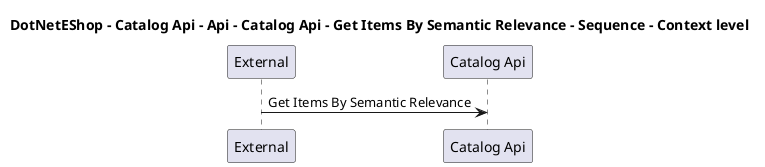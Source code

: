 @startuml

title DotNetEShop - Catalog Api - Api - Catalog Api - Get Items By Semantic Relevance - Sequence - Context level

participant "External" as C4InterFlow.SoftwareSystems.ExternalSystem
participant "Catalog Api" as DotNetEShop.SoftwareSystems.CatalogApi

C4InterFlow.SoftwareSystems.ExternalSystem -> DotNetEShop.SoftwareSystems.CatalogApi : Get Items By Semantic Relevance


@enduml
